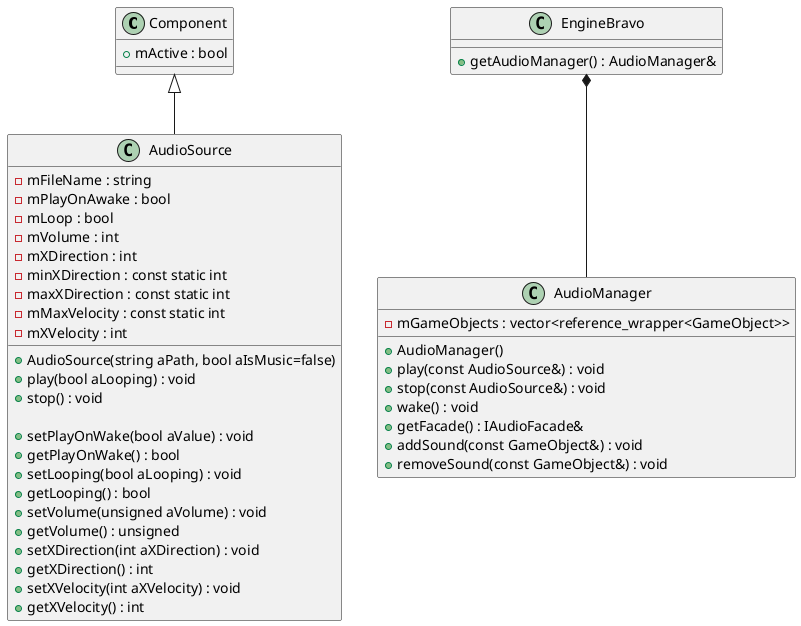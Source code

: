 @startuml name audio

class Component {
    + mActive : bool
}

class AudioSource {
    - mFileName : string
    - mPlayOnAwake : bool
    - mLoop : bool
    - mVolume : int
    - mXDirection : int
    - minXDirection : const static int
    - maxXDirection : const static int
    - mMaxVelocity : const static int
    - mXVelocity : int
    + AudioSource(string aPath, bool aIsMusic=false)
    + play(bool aLooping) : void
    + stop() : void 

    + setPlayOnWake(bool aValue) : void
    + getPlayOnWake() : bool
    + setLooping(bool aLooping) : void
    + getLooping() : bool
    + setVolume(unsigned aVolume) : void
    + getVolume() : unsigned
    + setXDirection(int aXDirection) : void
    + getXDirection() : int
    + setXVelocity(int aXVelocity) : void
    + getXVelocity() : int
}

class EngineBravo {
    + getAudioManager() : AudioManager&
}

class AudioManager {
    - mGameObjects : vector<reference_wrapper<GameObject>>
    + AudioManager()
    + play(const AudioSource&) : void
    + stop(const AudioSource&) : void
    + wake() : void
    + getFacade() : IAudioFacade&
    + addSound(const GameObject&) : void
    + removeSound(const GameObject&) : void
}

Component <|-- AudioSource
EngineBravo *-- AudioManager

@enduml